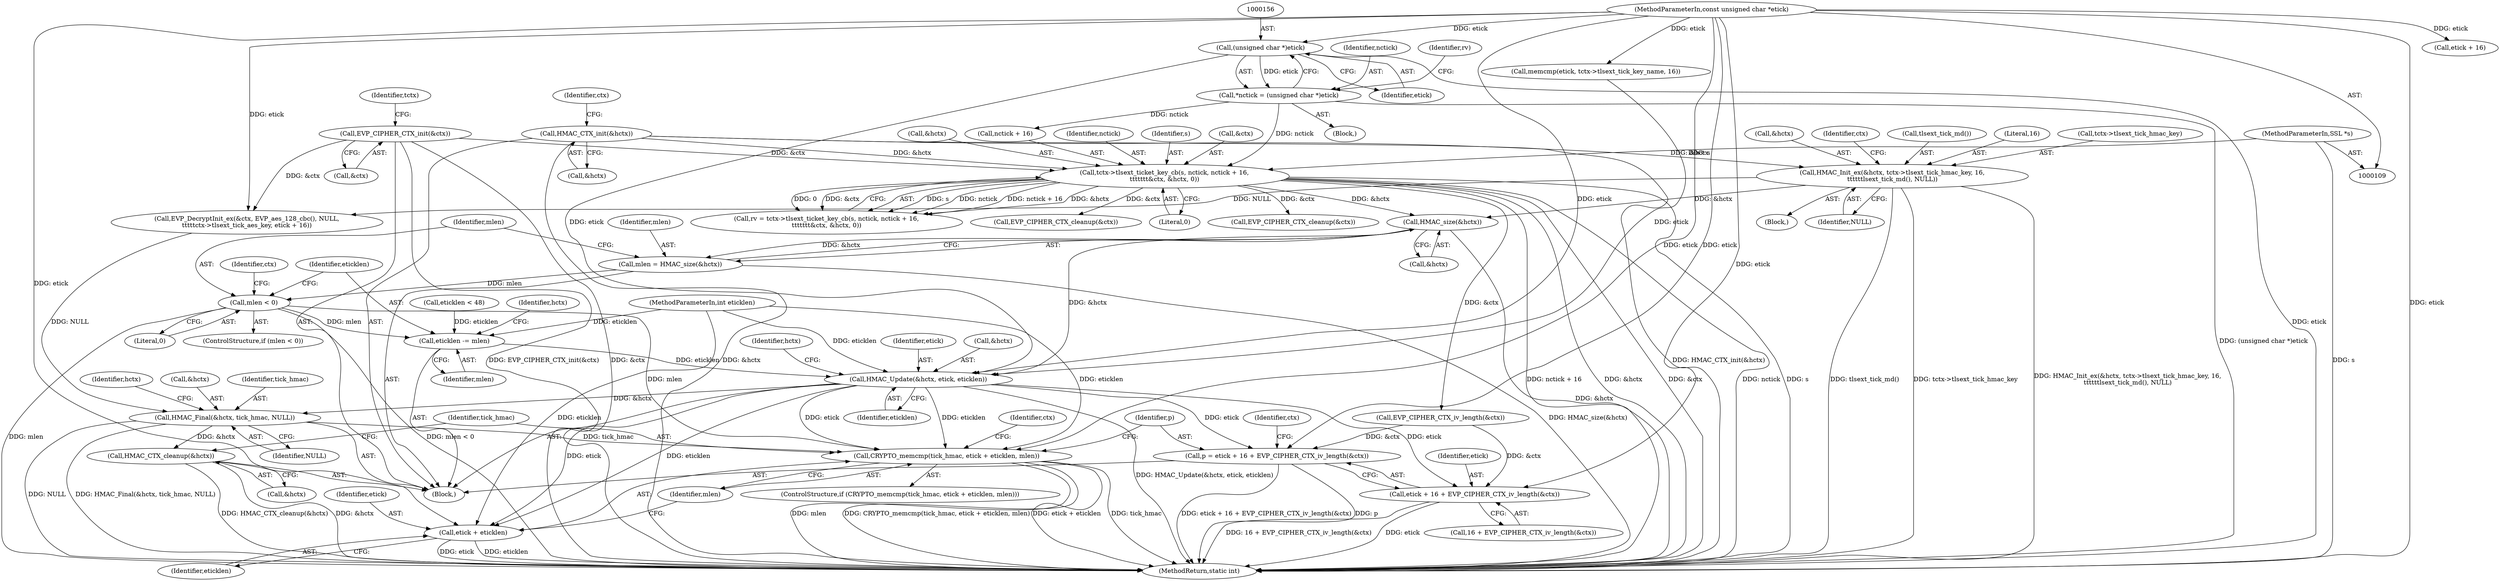 digraph "0_openssl_7fd4ce6a997be5f5c9e744ac527725c2850de203@API" {
"1000225" [label="(Call,HMAC_size(&hctx))"];
"1000161" [label="(Call,tctx->tlsext_ticket_key_cb(s, nctick, nctick + 16,\n\t\t\t\t\t\t\t&ctx, &hctx, 0))"];
"1000110" [label="(MethodParameterIn,SSL *s)"];
"1000153" [label="(Call,*nctick = (unsigned char *)etick)"];
"1000155" [label="(Call,(unsigned char *)etick)"];
"1000111" [label="(MethodParameterIn,const unsigned char *etick)"];
"1000144" [label="(Call,EVP_CIPHER_CTX_init(&ctx))"];
"1000141" [label="(Call,HMAC_CTX_init(&hctx))"];
"1000203" [label="(Call,HMAC_Init_ex(&hctx, tctx->tlsext_tick_hmac_key, 16,\n\t\t\t\t\ttlsext_tick_md(), NULL))"];
"1000223" [label="(Call,mlen = HMAC_size(&hctx))"];
"1000229" [label="(Call,mlen < 0)"];
"1000239" [label="(Call,eticklen -= mlen)"];
"1000242" [label="(Call,HMAC_Update(&hctx, etick, eticklen))"];
"1000247" [label="(Call,HMAC_Final(&hctx, tick_hmac, NULL))"];
"1000252" [label="(Call,HMAC_CTX_cleanup(&hctx))"];
"1000256" [label="(Call,CRYPTO_memcmp(tick_hmac, etick + eticklen, mlen))"];
"1000258" [label="(Call,etick + eticklen)"];
"1000268" [label="(Call,p = etick + 16 + EVP_CIPHER_CTX_iv_length(&ctx))"];
"1000270" [label="(Call,etick + 16 + EVP_CIPHER_CTX_iv_length(&ctx))"];
"1000268" [label="(Call,p = etick + 16 + EVP_CIPHER_CTX_iv_length(&ctx))"];
"1000270" [label="(Call,etick + 16 + EVP_CIPHER_CTX_iv_length(&ctx))"];
"1000256" [label="(Call,CRYPTO_memcmp(tick_hmac, etick + eticklen, mlen))"];
"1000249" [label="(Identifier,hctx)"];
"1000146" [label="(Identifier,ctx)"];
"1000203" [label="(Call,HMAC_Init_ex(&hctx, tctx->tlsext_tick_hmac_key, 16,\n\t\t\t\t\ttlsext_tick_md(), NULL))"];
"1000242" [label="(Call,HMAC_Update(&hctx, etick, eticklen))"];
"1000145" [label="(Call,&ctx)"];
"1000241" [label="(Identifier,mlen)"];
"1000142" [label="(Call,&hctx)"];
"1000209" [label="(Literal,16)"];
"1000240" [label="(Identifier,eticklen)"];
"1000193" [label="(Block,)"];
"1000212" [label="(Call,EVP_DecryptInit_ex(&ctx, EVP_aes_128_cbc(), NULL,\n\t\t\t\ttctx->tlsext_tick_aes_key, etick + 16))"];
"1000161" [label="(Call,tctx->tlsext_ticket_key_cb(s, nctick, nctick + 16,\n\t\t\t\t\t\t\t&ctx, &hctx, 0))"];
"1000224" [label="(Identifier,mlen)"];
"1000235" [label="(Identifier,ctx)"];
"1000265" [label="(Identifier,ctx)"];
"1000233" [label="(Call,EVP_CIPHER_CTX_cleanup(&ctx))"];
"1000257" [label="(Identifier,tick_hmac)"];
"1000258" [label="(Call,etick + eticklen)"];
"1000244" [label="(Identifier,hctx)"];
"1000155" [label="(Call,(unsigned char *)etick)"];
"1000206" [label="(Call,tctx->tlsext_tick_hmac_key)"];
"1000164" [label="(Call,nctick + 16)"];
"1000247" [label="(Call,HMAC_Final(&hctx, tick_hmac, NULL))"];
"1000163" [label="(Identifier,nctick)"];
"1000245" [label="(Identifier,etick)"];
"1000204" [label="(Call,&hctx)"];
"1000248" [label="(Call,&hctx)"];
"1000144" [label="(Call,EVP_CIPHER_CTX_init(&ctx))"];
"1000162" [label="(Identifier,s)"];
"1000250" [label="(Identifier,tick_hmac)"];
"1000226" [label="(Call,&hctx)"];
"1000136" [label="(Call,eticklen < 48)"];
"1000269" [label="(Identifier,p)"];
"1000261" [label="(Identifier,mlen)"];
"1000230" [label="(Identifier,mlen)"];
"1000271" [label="(Identifier,etick)"];
"1000116" [label="(Block,)"];
"1000243" [label="(Call,&hctx)"];
"1000253" [label="(Call,&hctx)"];
"1000159" [label="(Call,rv = tctx->tlsext_ticket_key_cb(s, nctick, nctick + 16,\n\t\t\t\t\t\t\t&ctx, &hctx, 0))"];
"1000167" [label="(Call,&ctx)"];
"1000359" [label="(MethodReturn,static int)"];
"1000111" [label="(MethodParameterIn,const unsigned char *etick)"];
"1000214" [label="(Identifier,ctx)"];
"1000252" [label="(Call,HMAC_CTX_cleanup(&hctx))"];
"1000195" [label="(Call,memcmp(etick, tctx->tlsext_tick_key_name, 16))"];
"1000255" [label="(ControlStructure,if (CRYPTO_memcmp(tick_hmac, etick + eticklen, mlen)))"];
"1000220" [label="(Call,etick + 16)"];
"1000223" [label="(Call,mlen = HMAC_size(&hctx))"];
"1000225" [label="(Call,HMAC_size(&hctx))"];
"1000263" [label="(Call,EVP_CIPHER_CTX_cleanup(&ctx))"];
"1000157" [label="(Identifier,etick)"];
"1000229" [label="(Call,mlen < 0)"];
"1000254" [label="(Identifier,hctx)"];
"1000112" [label="(MethodParameterIn,int eticklen)"];
"1000259" [label="(Identifier,etick)"];
"1000169" [label="(Call,&hctx)"];
"1000211" [label="(Identifier,NULL)"];
"1000153" [label="(Call,*nctick = (unsigned char *)etick)"];
"1000274" [label="(Call,EVP_CIPHER_CTX_iv_length(&ctx))"];
"1000171" [label="(Literal,0)"];
"1000231" [label="(Literal,0)"];
"1000149" [label="(Identifier,tctx)"];
"1000246" [label="(Identifier,eticklen)"];
"1000151" [label="(Block,)"];
"1000110" [label="(MethodParameterIn,SSL *s)"];
"1000239" [label="(Call,eticklen -= mlen)"];
"1000141" [label="(Call,HMAC_CTX_init(&hctx))"];
"1000251" [label="(Identifier,NULL)"];
"1000260" [label="(Identifier,eticklen)"];
"1000280" [label="(Identifier,ctx)"];
"1000154" [label="(Identifier,nctick)"];
"1000272" [label="(Call,16 + EVP_CIPHER_CTX_iv_length(&ctx))"];
"1000160" [label="(Identifier,rv)"];
"1000210" [label="(Call,tlsext_tick_md())"];
"1000228" [label="(ControlStructure,if (mlen < 0))"];
"1000225" -> "1000223"  [label="AST: "];
"1000225" -> "1000226"  [label="CFG: "];
"1000226" -> "1000225"  [label="AST: "];
"1000223" -> "1000225"  [label="CFG: "];
"1000225" -> "1000359"  [label="DDG: &hctx"];
"1000225" -> "1000223"  [label="DDG: &hctx"];
"1000161" -> "1000225"  [label="DDG: &hctx"];
"1000203" -> "1000225"  [label="DDG: &hctx"];
"1000225" -> "1000242"  [label="DDG: &hctx"];
"1000161" -> "1000159"  [label="AST: "];
"1000161" -> "1000171"  [label="CFG: "];
"1000162" -> "1000161"  [label="AST: "];
"1000163" -> "1000161"  [label="AST: "];
"1000164" -> "1000161"  [label="AST: "];
"1000167" -> "1000161"  [label="AST: "];
"1000169" -> "1000161"  [label="AST: "];
"1000171" -> "1000161"  [label="AST: "];
"1000159" -> "1000161"  [label="CFG: "];
"1000161" -> "1000359"  [label="DDG: nctick + 16"];
"1000161" -> "1000359"  [label="DDG: &hctx"];
"1000161" -> "1000359"  [label="DDG: &ctx"];
"1000161" -> "1000359"  [label="DDG: nctick"];
"1000161" -> "1000359"  [label="DDG: s"];
"1000161" -> "1000159"  [label="DDG: s"];
"1000161" -> "1000159"  [label="DDG: nctick"];
"1000161" -> "1000159"  [label="DDG: nctick + 16"];
"1000161" -> "1000159"  [label="DDG: &hctx"];
"1000161" -> "1000159"  [label="DDG: 0"];
"1000161" -> "1000159"  [label="DDG: &ctx"];
"1000110" -> "1000161"  [label="DDG: s"];
"1000153" -> "1000161"  [label="DDG: nctick"];
"1000144" -> "1000161"  [label="DDG: &ctx"];
"1000141" -> "1000161"  [label="DDG: &hctx"];
"1000161" -> "1000233"  [label="DDG: &ctx"];
"1000161" -> "1000263"  [label="DDG: &ctx"];
"1000161" -> "1000274"  [label="DDG: &ctx"];
"1000110" -> "1000109"  [label="AST: "];
"1000110" -> "1000359"  [label="DDG: s"];
"1000153" -> "1000151"  [label="AST: "];
"1000153" -> "1000155"  [label="CFG: "];
"1000154" -> "1000153"  [label="AST: "];
"1000155" -> "1000153"  [label="AST: "];
"1000160" -> "1000153"  [label="CFG: "];
"1000153" -> "1000359"  [label="DDG: (unsigned char *)etick"];
"1000155" -> "1000153"  [label="DDG: etick"];
"1000153" -> "1000164"  [label="DDG: nctick"];
"1000155" -> "1000157"  [label="CFG: "];
"1000156" -> "1000155"  [label="AST: "];
"1000157" -> "1000155"  [label="AST: "];
"1000155" -> "1000359"  [label="DDG: etick"];
"1000111" -> "1000155"  [label="DDG: etick"];
"1000155" -> "1000242"  [label="DDG: etick"];
"1000111" -> "1000109"  [label="AST: "];
"1000111" -> "1000359"  [label="DDG: etick"];
"1000111" -> "1000195"  [label="DDG: etick"];
"1000111" -> "1000212"  [label="DDG: etick"];
"1000111" -> "1000220"  [label="DDG: etick"];
"1000111" -> "1000242"  [label="DDG: etick"];
"1000111" -> "1000256"  [label="DDG: etick"];
"1000111" -> "1000258"  [label="DDG: etick"];
"1000111" -> "1000268"  [label="DDG: etick"];
"1000111" -> "1000270"  [label="DDG: etick"];
"1000144" -> "1000116"  [label="AST: "];
"1000144" -> "1000145"  [label="CFG: "];
"1000145" -> "1000144"  [label="AST: "];
"1000149" -> "1000144"  [label="CFG: "];
"1000144" -> "1000359"  [label="DDG: EVP_CIPHER_CTX_init(&ctx)"];
"1000144" -> "1000359"  [label="DDG: &ctx"];
"1000144" -> "1000212"  [label="DDG: &ctx"];
"1000141" -> "1000116"  [label="AST: "];
"1000141" -> "1000142"  [label="CFG: "];
"1000142" -> "1000141"  [label="AST: "];
"1000146" -> "1000141"  [label="CFG: "];
"1000141" -> "1000359"  [label="DDG: &hctx"];
"1000141" -> "1000359"  [label="DDG: HMAC_CTX_init(&hctx)"];
"1000141" -> "1000203"  [label="DDG: &hctx"];
"1000203" -> "1000193"  [label="AST: "];
"1000203" -> "1000211"  [label="CFG: "];
"1000204" -> "1000203"  [label="AST: "];
"1000206" -> "1000203"  [label="AST: "];
"1000209" -> "1000203"  [label="AST: "];
"1000210" -> "1000203"  [label="AST: "];
"1000211" -> "1000203"  [label="AST: "];
"1000214" -> "1000203"  [label="CFG: "];
"1000203" -> "1000359"  [label="DDG: tlsext_tick_md()"];
"1000203" -> "1000359"  [label="DDG: tctx->tlsext_tick_hmac_key"];
"1000203" -> "1000359"  [label="DDG: HMAC_Init_ex(&hctx, tctx->tlsext_tick_hmac_key, 16,\n\t\t\t\t\ttlsext_tick_md(), NULL)"];
"1000203" -> "1000212"  [label="DDG: NULL"];
"1000223" -> "1000116"  [label="AST: "];
"1000224" -> "1000223"  [label="AST: "];
"1000230" -> "1000223"  [label="CFG: "];
"1000223" -> "1000359"  [label="DDG: HMAC_size(&hctx)"];
"1000223" -> "1000229"  [label="DDG: mlen"];
"1000229" -> "1000228"  [label="AST: "];
"1000229" -> "1000231"  [label="CFG: "];
"1000230" -> "1000229"  [label="AST: "];
"1000231" -> "1000229"  [label="AST: "];
"1000235" -> "1000229"  [label="CFG: "];
"1000240" -> "1000229"  [label="CFG: "];
"1000229" -> "1000359"  [label="DDG: mlen < 0"];
"1000229" -> "1000359"  [label="DDG: mlen"];
"1000229" -> "1000239"  [label="DDG: mlen"];
"1000229" -> "1000256"  [label="DDG: mlen"];
"1000239" -> "1000116"  [label="AST: "];
"1000239" -> "1000241"  [label="CFG: "];
"1000240" -> "1000239"  [label="AST: "];
"1000241" -> "1000239"  [label="AST: "];
"1000244" -> "1000239"  [label="CFG: "];
"1000136" -> "1000239"  [label="DDG: eticklen"];
"1000112" -> "1000239"  [label="DDG: eticklen"];
"1000239" -> "1000242"  [label="DDG: eticklen"];
"1000242" -> "1000116"  [label="AST: "];
"1000242" -> "1000246"  [label="CFG: "];
"1000243" -> "1000242"  [label="AST: "];
"1000245" -> "1000242"  [label="AST: "];
"1000246" -> "1000242"  [label="AST: "];
"1000249" -> "1000242"  [label="CFG: "];
"1000242" -> "1000359"  [label="DDG: HMAC_Update(&hctx, etick, eticklen)"];
"1000195" -> "1000242"  [label="DDG: etick"];
"1000112" -> "1000242"  [label="DDG: eticklen"];
"1000242" -> "1000247"  [label="DDG: &hctx"];
"1000242" -> "1000256"  [label="DDG: etick"];
"1000242" -> "1000256"  [label="DDG: eticklen"];
"1000242" -> "1000258"  [label="DDG: etick"];
"1000242" -> "1000258"  [label="DDG: eticklen"];
"1000242" -> "1000268"  [label="DDG: etick"];
"1000242" -> "1000270"  [label="DDG: etick"];
"1000247" -> "1000116"  [label="AST: "];
"1000247" -> "1000251"  [label="CFG: "];
"1000248" -> "1000247"  [label="AST: "];
"1000250" -> "1000247"  [label="AST: "];
"1000251" -> "1000247"  [label="AST: "];
"1000254" -> "1000247"  [label="CFG: "];
"1000247" -> "1000359"  [label="DDG: NULL"];
"1000247" -> "1000359"  [label="DDG: HMAC_Final(&hctx, tick_hmac, NULL)"];
"1000212" -> "1000247"  [label="DDG: NULL"];
"1000247" -> "1000252"  [label="DDG: &hctx"];
"1000247" -> "1000256"  [label="DDG: tick_hmac"];
"1000252" -> "1000116"  [label="AST: "];
"1000252" -> "1000253"  [label="CFG: "];
"1000253" -> "1000252"  [label="AST: "];
"1000257" -> "1000252"  [label="CFG: "];
"1000252" -> "1000359"  [label="DDG: &hctx"];
"1000252" -> "1000359"  [label="DDG: HMAC_CTX_cleanup(&hctx)"];
"1000256" -> "1000255"  [label="AST: "];
"1000256" -> "1000261"  [label="CFG: "];
"1000257" -> "1000256"  [label="AST: "];
"1000258" -> "1000256"  [label="AST: "];
"1000261" -> "1000256"  [label="AST: "];
"1000265" -> "1000256"  [label="CFG: "];
"1000269" -> "1000256"  [label="CFG: "];
"1000256" -> "1000359"  [label="DDG: etick + eticklen"];
"1000256" -> "1000359"  [label="DDG: tick_hmac"];
"1000256" -> "1000359"  [label="DDG: mlen"];
"1000256" -> "1000359"  [label="DDG: CRYPTO_memcmp(tick_hmac, etick + eticklen, mlen)"];
"1000112" -> "1000256"  [label="DDG: eticklen"];
"1000258" -> "1000260"  [label="CFG: "];
"1000259" -> "1000258"  [label="AST: "];
"1000260" -> "1000258"  [label="AST: "];
"1000261" -> "1000258"  [label="CFG: "];
"1000258" -> "1000359"  [label="DDG: etick"];
"1000258" -> "1000359"  [label="DDG: eticklen"];
"1000112" -> "1000258"  [label="DDG: eticklen"];
"1000268" -> "1000116"  [label="AST: "];
"1000268" -> "1000270"  [label="CFG: "];
"1000269" -> "1000268"  [label="AST: "];
"1000270" -> "1000268"  [label="AST: "];
"1000280" -> "1000268"  [label="CFG: "];
"1000268" -> "1000359"  [label="DDG: p"];
"1000268" -> "1000359"  [label="DDG: etick + 16 + EVP_CIPHER_CTX_iv_length(&ctx)"];
"1000274" -> "1000268"  [label="DDG: &ctx"];
"1000270" -> "1000272"  [label="CFG: "];
"1000271" -> "1000270"  [label="AST: "];
"1000272" -> "1000270"  [label="AST: "];
"1000270" -> "1000359"  [label="DDG: 16 + EVP_CIPHER_CTX_iv_length(&ctx)"];
"1000270" -> "1000359"  [label="DDG: etick"];
"1000274" -> "1000270"  [label="DDG: &ctx"];
}
